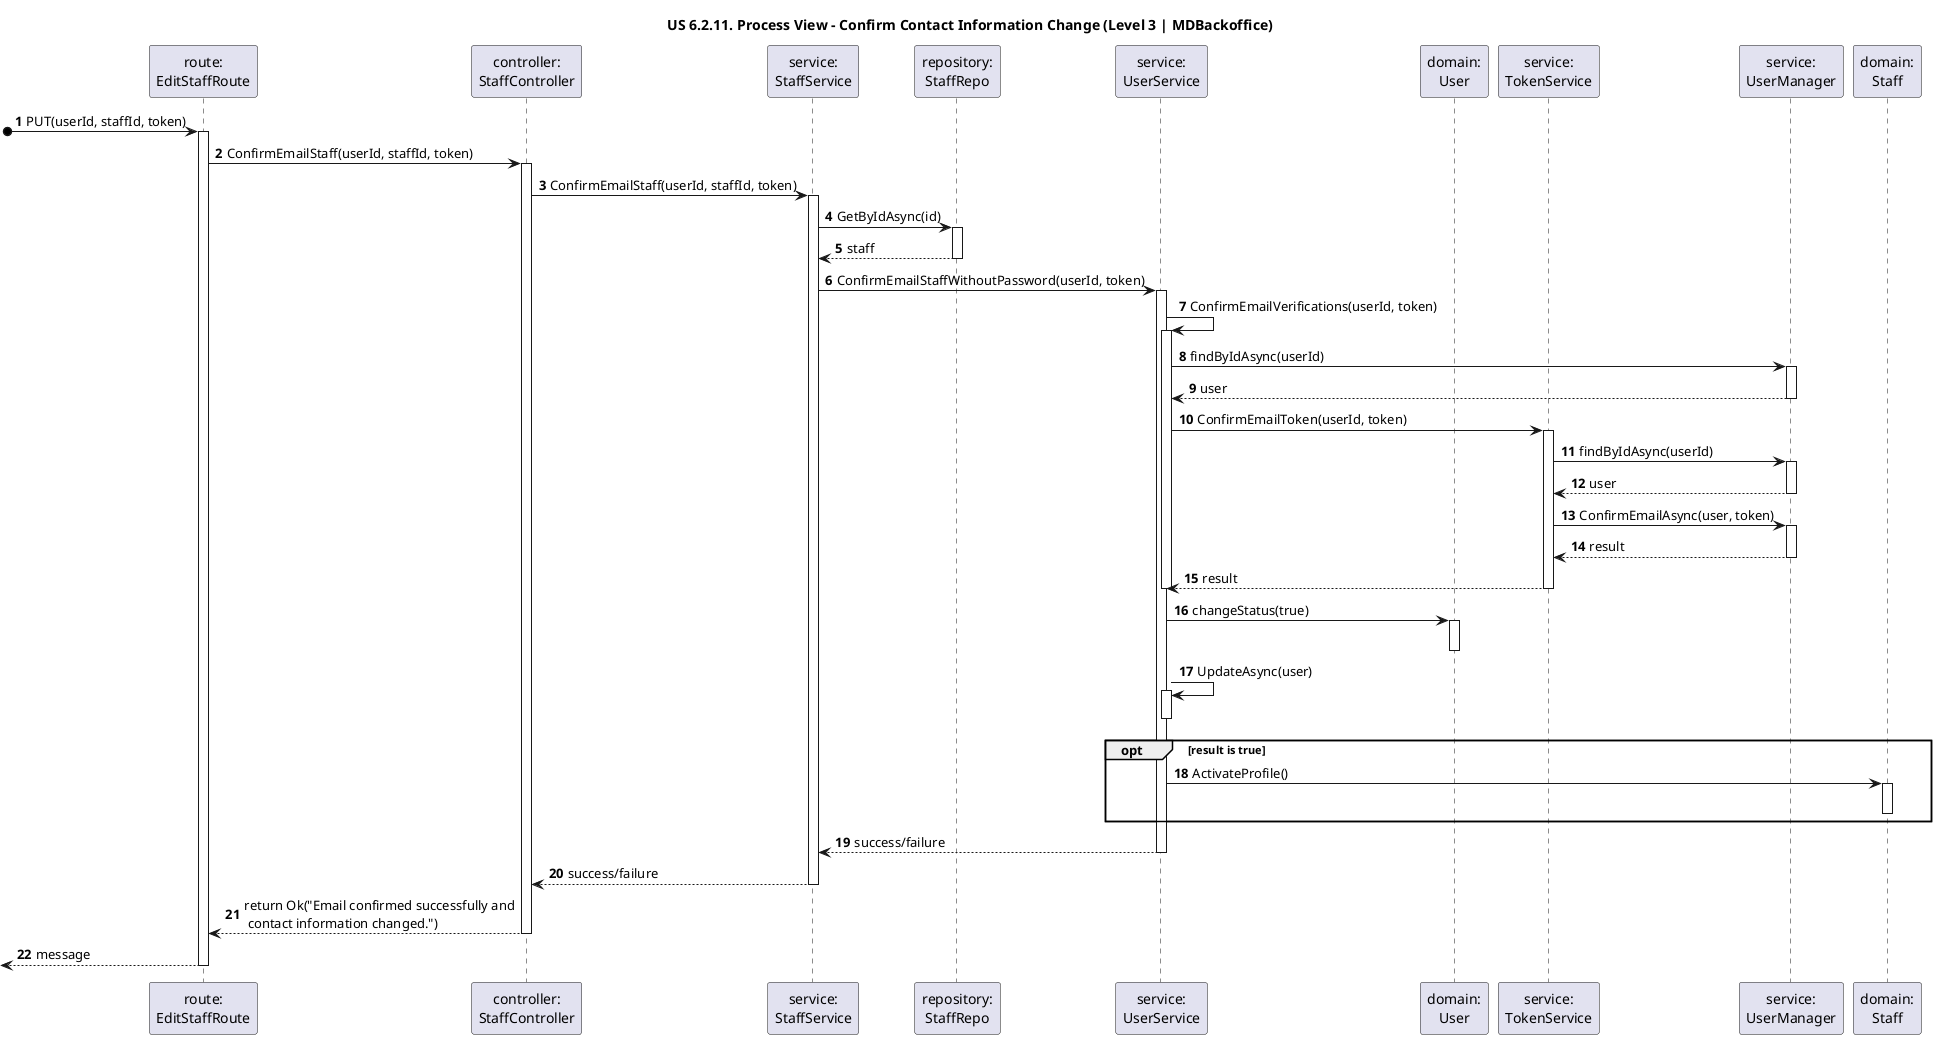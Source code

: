 @startuml
'https://plantuml.com/sequence-diagram

title "US 6.2.11. Process View - Confirm Contact Information Change (Level 3 | MDBackoffice)"

autonumber

participant "route:\nEditStaffRoute" as ROUTE
participant "controller:\nStaffController" as CTRL

participant "service:\nStaffService" as SER
participant "repository:\nStaffRepo" as REPO
participant "service:\nUserService" as UserServ
participant "domain:\nUser" as USER
participant "service:\nTokenService" as TOKENServ
participant "service:\nUserManager" as UserMan


participant "domain:\nStaff" as Staff


[o-> ROUTE : PUT(userId, staffId, token)
activate ROUTE

ROUTE -> CTRL : ConfirmEmailStaff(userId, staffId, token)
activate CTRL

CTRL -> SER : ConfirmEmailStaff(userId, staffId, token)
activate SER

SER -> REPO : GetByIdAsync(id)
activate REPO

REPO --> SER : staff
deactivate REPO


SER -> UserServ : ConfirmEmailStaffWithoutPassword(userId, token)
activate UserServ

UserServ -> UserServ : ConfirmEmailVerifications(userId, token)
activate UserServ

UserServ -> UserMan : findByIdAsync(userId)
activate UserMan

UserMan --> UserServ : user
deactivate UserMan

UserServ -> TOKENServ : ConfirmEmailToken(userId, token)
activate TOKENServ

TOKENServ -> UserMan : findByIdAsync(userId)
activate UserMan

UserMan --> TOKENServ : user
deactivate UserMan

TOKENServ -> UserMan : ConfirmEmailAsync(user, token)
activate UserMan

UserMan --> TOKENServ : result
deactivate UserMan

TOKENServ --> UserServ : result
deactivate TOKENServ
deactivate UserServ

UserServ -> USER : changeStatus(true)
activate USER
deactivate USER

UserServ -> UserServ : UpdateAsync(user)
activate UserServ
deactivate UserServ

opt result is true
UserServ -> Staff : ActivateProfile()
activate Staff
deactivate Staff

end opt

UserServ --> SER : success/failure
deactivate UserServ

SER --> CTRL : success/failure
deactivate SER

CTRL --> ROUTE : return Ok("Email confirmed successfully and\n contact information changed.")
deactivate CTRL

<-- ROUTE : message
deactivate ROUTE



@enduml